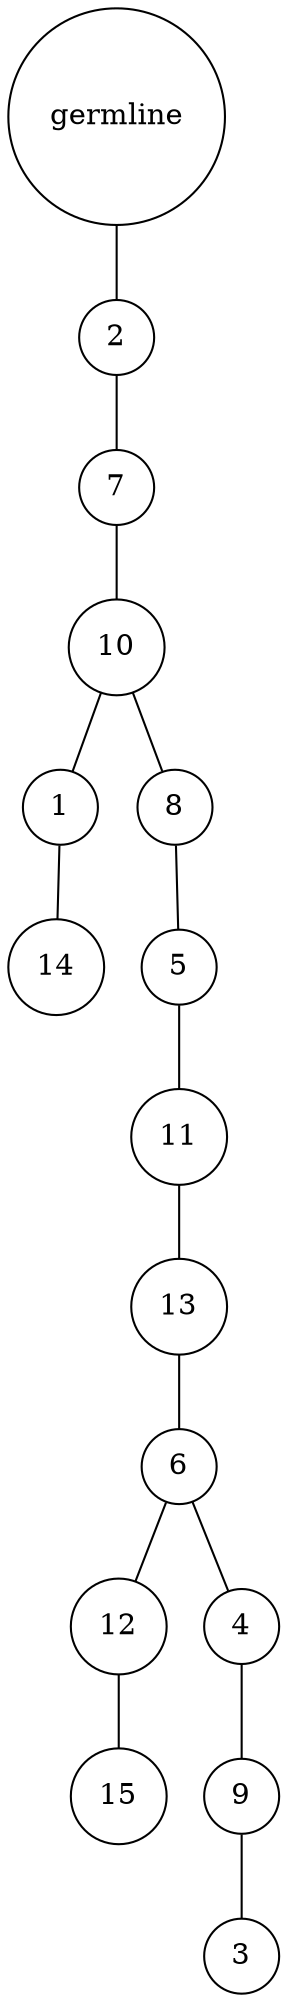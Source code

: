 graph {
	rankdir=UD;
	splines=line;
	node [shape=circle]
	"0x7fd73e1eeee0" [label="germline"];
	"0x7fd73e1eef10" [label="2"];
	"0x7fd73e1eeee0" -- "0x7fd73e1eef10" ;
	"0x7fd73e1eef40" [label="7"];
	"0x7fd73e1eef10" -- "0x7fd73e1eef40" ;
	"0x7fd73e1eef70" [label="10"];
	"0x7fd73e1eef40" -- "0x7fd73e1eef70" ;
	"0x7fd73e1eefa0" [label="1"];
	"0x7fd73e1eef70" -- "0x7fd73e1eefa0" ;
	"0x7fd73e1eefd0" [label="14"];
	"0x7fd73e1eefa0" -- "0x7fd73e1eefd0" ;
	"0x7fd768dfa040" [label="8"];
	"0x7fd73e1eef70" -- "0x7fd768dfa040" ;
	"0x7fd768dfa070" [label="5"];
	"0x7fd768dfa040" -- "0x7fd768dfa070" ;
	"0x7fd768dfa0a0" [label="11"];
	"0x7fd768dfa070" -- "0x7fd768dfa0a0" ;
	"0x7fd768dfa0d0" [label="13"];
	"0x7fd768dfa0a0" -- "0x7fd768dfa0d0" ;
	"0x7fd768dfa100" [label="6"];
	"0x7fd768dfa0d0" -- "0x7fd768dfa100" ;
	"0x7fd768dfa130" [label="12"];
	"0x7fd768dfa100" -- "0x7fd768dfa130" ;
	"0x7fd768dfa160" [label="15"];
	"0x7fd768dfa130" -- "0x7fd768dfa160" ;
	"0x7fd768dfa190" [label="4"];
	"0x7fd768dfa100" -- "0x7fd768dfa190" ;
	"0x7fd768dfa1c0" [label="9"];
	"0x7fd768dfa190" -- "0x7fd768dfa1c0" ;
	"0x7fd768dfa1f0" [label="3"];
	"0x7fd768dfa1c0" -- "0x7fd768dfa1f0" ;
}
